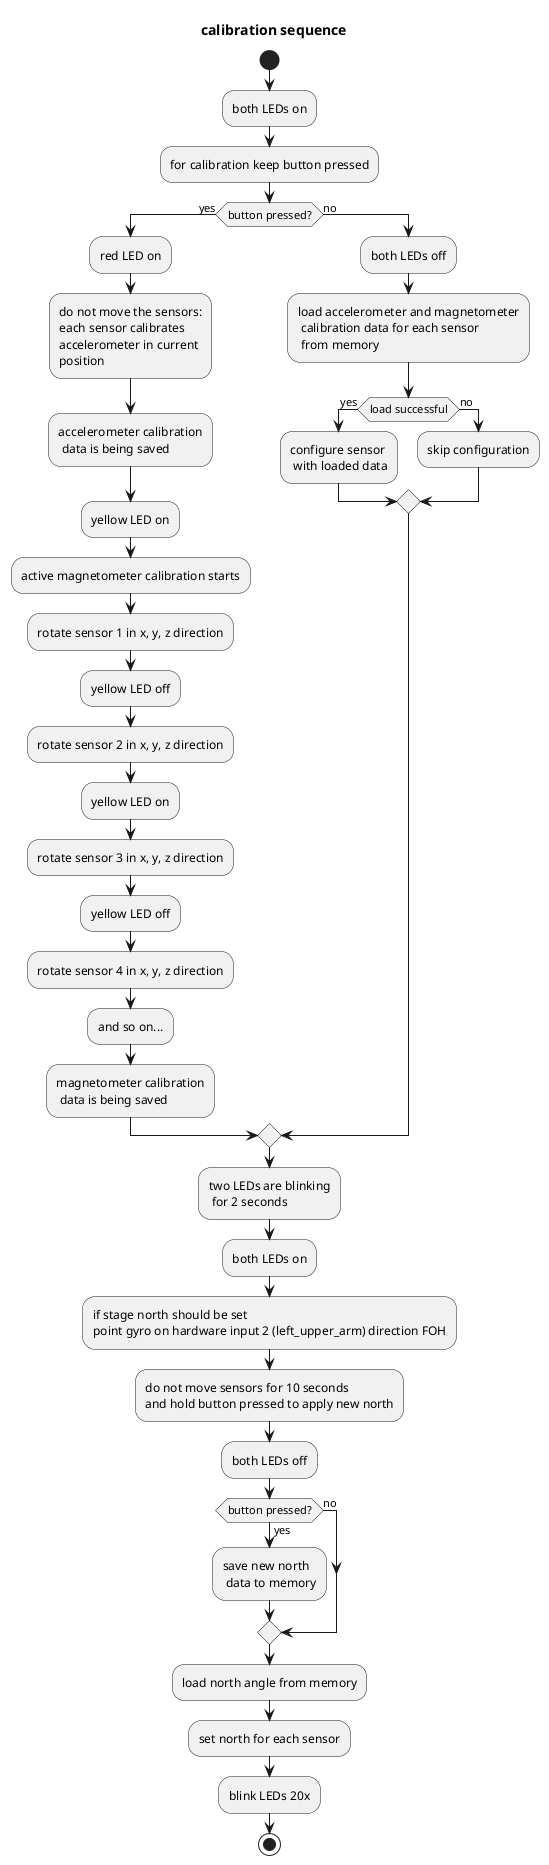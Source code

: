 @startuml

title calibration sequence

start

:both LEDs on;

:for calibration keep button pressed;

if (button pressed?) then (yes)
  'passive acceleromenter calibration'
  :red LED on;

  :do not move the sensors:
  each sensor calibrates
  accelerometer in current
  position;

  :accelerometer calibration
   data is being saved;

  'active magnetometer calibration'
  :yellow LED on;

  :active magnetometer calibration starts;
  
  :rotate sensor 1 in x, y, z direction;
  
  :yellow LED off;
  
  :rotate sensor 2 in x, y, z direction;
  
  :yellow LED on;
  
  :rotate sensor 3 in x, y, z direction;
  
  :yellow LED off;
  
  :rotate sensor 4 in x, y, z direction;
  
  :and so on...;

  :magnetometer calibration
   data is being saved;

else (no)
  :both LEDs off;

  :load accelerometer and magnetometer
   calibration data for each sensor
   from memory;

  if (load successful) then (yes)
    :configure sensor
     with loaded data;
  else (no)
    :skip configuration;
  endif

endif

:two LEDs are blinking
 for 2 seconds;

:both LEDs on;

:if stage north should be set
point gyro on hardware input 2 (left_upper_arm) direction FOH;

:do not move sensors for 10 seconds 
and hold button pressed to apply new north;

:both LEDs off;

if (button pressed?) then (yes)
  :save new north
   data to memory;
else (no)

endif

:load north angle from memory;

:set north for each sensor;

:blink LEDs 20x;

stop

@enduml
